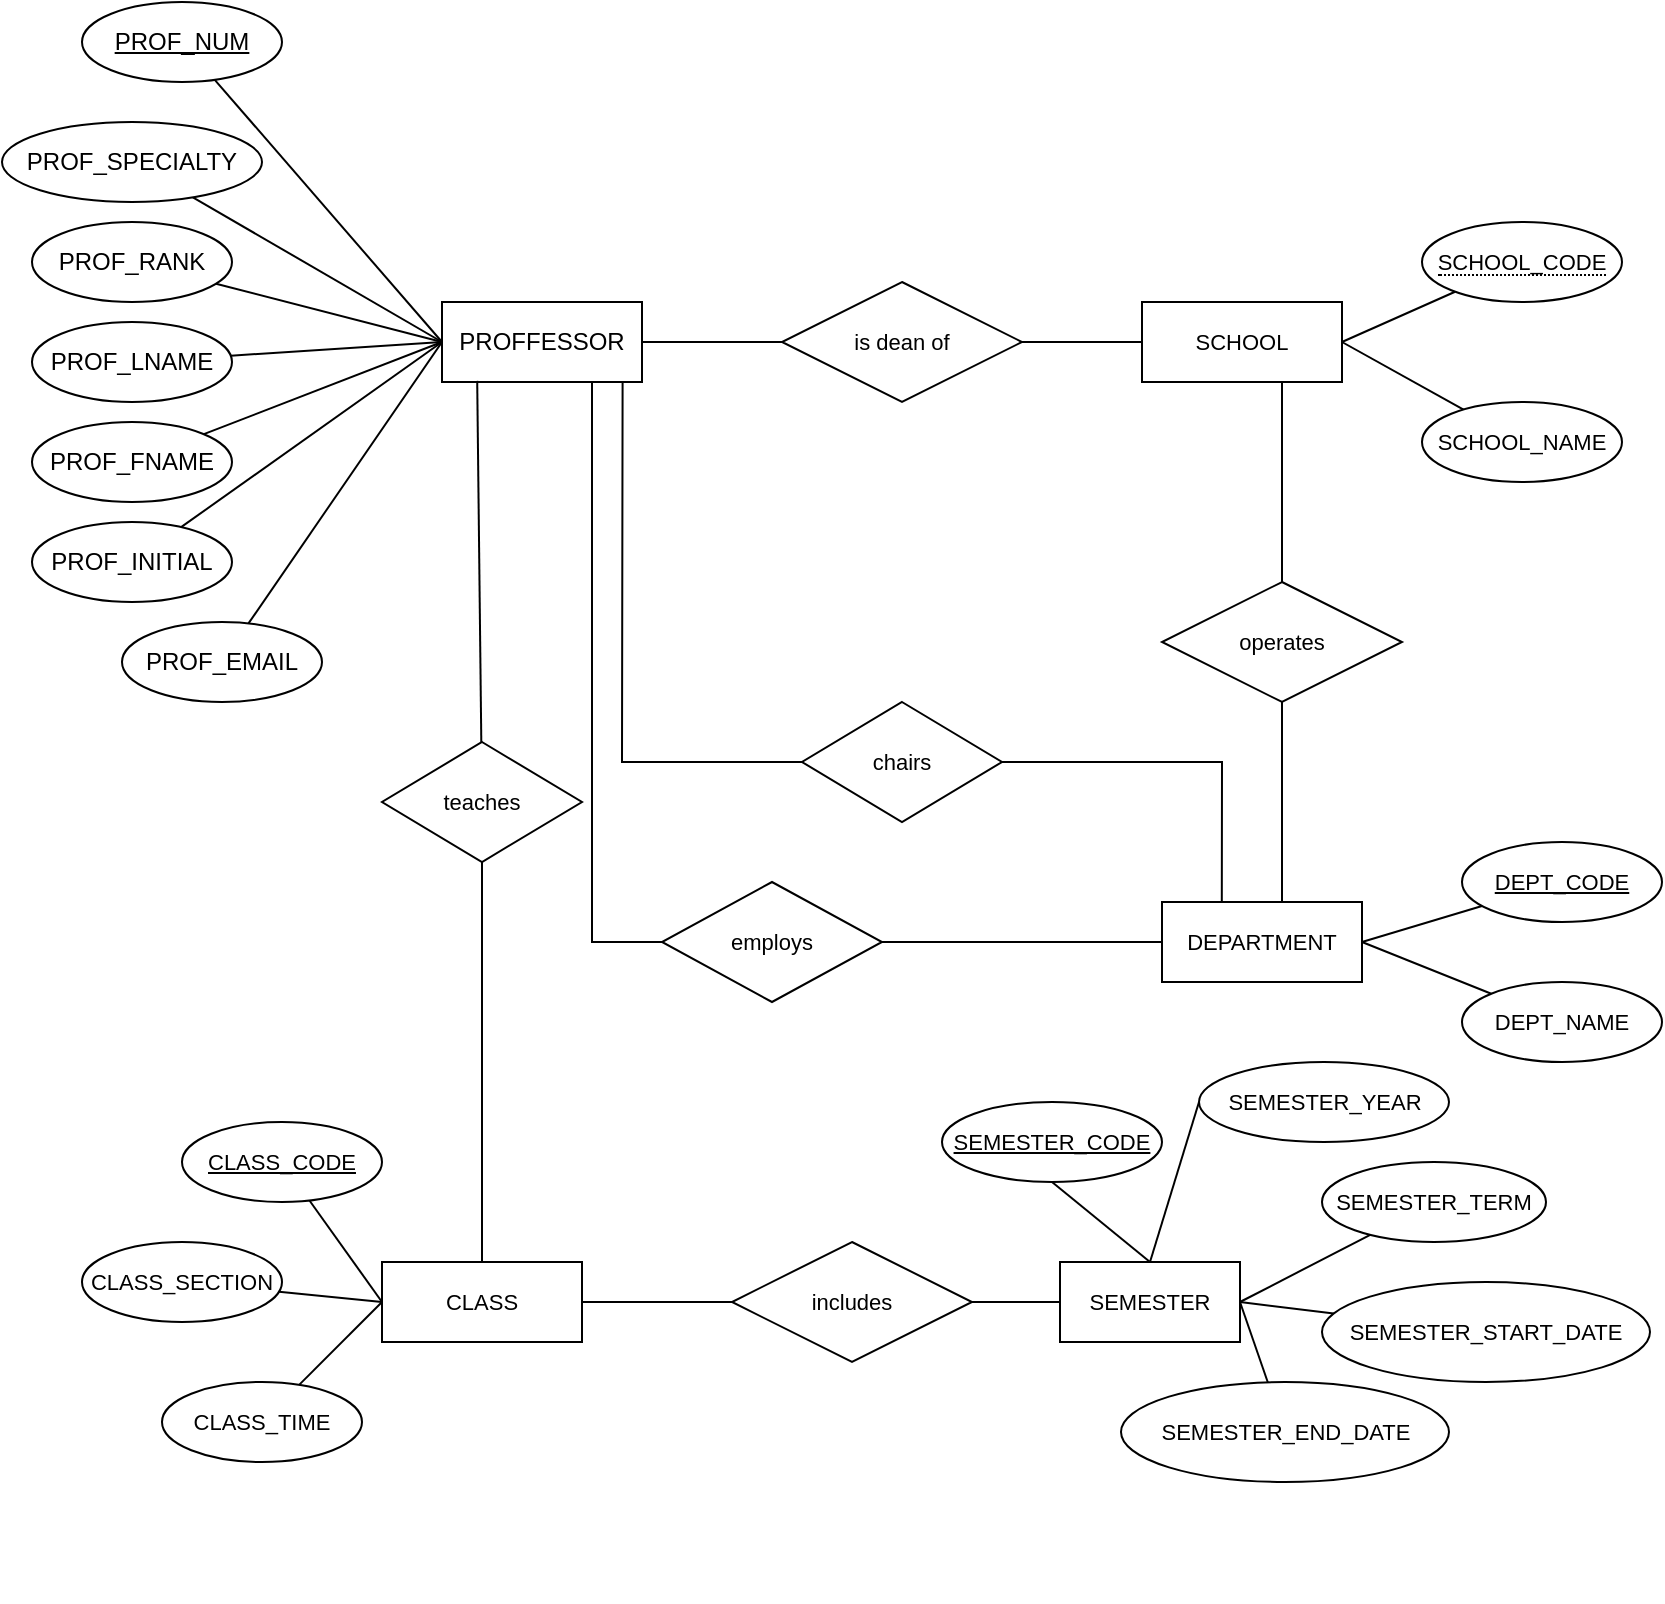 <mxfile version="21.2.9" type="github">
  <diagram name="Page-1" id="1qhT4-G71t0eJq0rlPn_">
    <mxGraphModel dx="910" dy="1605" grid="1" gridSize="10" guides="1" tooltips="1" connect="1" arrows="1" fold="1" page="1" pageScale="1" pageWidth="850" pageHeight="1100" math="0" shadow="0">
      <root>
        <mxCell id="0" />
        <mxCell id="1" parent="0" />
        <mxCell id="FiaAlyh_Qauub41eyGIU-48" value="" style="group" vertex="1" connectable="0" parent="1">
          <mxGeometry x="60" y="-510" width="320" height="350" as="geometry" />
        </mxCell>
        <mxCell id="FiaAlyh_Qauub41eyGIU-1" value="PROFFESSOR" style="whiteSpace=wrap;html=1;align=center;" vertex="1" parent="FiaAlyh_Qauub41eyGIU-48">
          <mxGeometry x="220" y="150" width="100" height="40" as="geometry" />
        </mxCell>
        <mxCell id="FiaAlyh_Qauub41eyGIU-30" style="rounded=0;orthogonalLoop=1;jettySize=auto;html=1;entryX=0;entryY=0.5;entryDx=0;entryDy=0;endArrow=none;endFill=0;" edge="1" parent="FiaAlyh_Qauub41eyGIU-48" source="FiaAlyh_Qauub41eyGIU-2" target="FiaAlyh_Qauub41eyGIU-1">
          <mxGeometry relative="1" as="geometry" />
        </mxCell>
        <mxCell id="FiaAlyh_Qauub41eyGIU-2" value="PROF_NUM" style="ellipse;whiteSpace=wrap;html=1;align=center;fontStyle=4;" vertex="1" parent="FiaAlyh_Qauub41eyGIU-48">
          <mxGeometry x="40" width="100" height="40" as="geometry" />
        </mxCell>
        <mxCell id="FiaAlyh_Qauub41eyGIU-31" style="edgeStyle=none;shape=connector;rounded=0;orthogonalLoop=1;jettySize=auto;html=1;entryX=0;entryY=0.5;entryDx=0;entryDy=0;labelBackgroundColor=default;strokeColor=default;fontFamily=Helvetica;fontSize=11;fontColor=default;endArrow=none;endFill=0;" edge="1" parent="FiaAlyh_Qauub41eyGIU-48" source="FiaAlyh_Qauub41eyGIU-3" target="FiaAlyh_Qauub41eyGIU-1">
          <mxGeometry relative="1" as="geometry" />
        </mxCell>
        <mxCell id="FiaAlyh_Qauub41eyGIU-3" value="PROF_SPECIALTY" style="ellipse;whiteSpace=wrap;html=1;align=center;" vertex="1" parent="FiaAlyh_Qauub41eyGIU-48">
          <mxGeometry y="60" width="130" height="40" as="geometry" />
        </mxCell>
        <mxCell id="FiaAlyh_Qauub41eyGIU-32" style="edgeStyle=none;shape=connector;rounded=0;orthogonalLoop=1;jettySize=auto;html=1;labelBackgroundColor=default;strokeColor=default;fontFamily=Helvetica;fontSize=11;fontColor=default;endArrow=none;endFill=0;" edge="1" parent="FiaAlyh_Qauub41eyGIU-48" source="FiaAlyh_Qauub41eyGIU-4">
          <mxGeometry relative="1" as="geometry">
            <mxPoint x="220" y="170" as="targetPoint" />
          </mxGeometry>
        </mxCell>
        <mxCell id="FiaAlyh_Qauub41eyGIU-4" value="PROF_RANK" style="ellipse;whiteSpace=wrap;html=1;align=center;" vertex="1" parent="FiaAlyh_Qauub41eyGIU-48">
          <mxGeometry x="15" y="110" width="100" height="40" as="geometry" />
        </mxCell>
        <mxCell id="FiaAlyh_Qauub41eyGIU-33" style="edgeStyle=none;shape=connector;rounded=0;orthogonalLoop=1;jettySize=auto;html=1;entryX=0;entryY=0.5;entryDx=0;entryDy=0;labelBackgroundColor=default;strokeColor=default;fontFamily=Helvetica;fontSize=11;fontColor=default;endArrow=none;endFill=0;" edge="1" parent="FiaAlyh_Qauub41eyGIU-48" source="FiaAlyh_Qauub41eyGIU-5" target="FiaAlyh_Qauub41eyGIU-1">
          <mxGeometry relative="1" as="geometry" />
        </mxCell>
        <mxCell id="FiaAlyh_Qauub41eyGIU-5" value="PROF_LNAME" style="ellipse;whiteSpace=wrap;html=1;align=center;" vertex="1" parent="FiaAlyh_Qauub41eyGIU-48">
          <mxGeometry x="15" y="160" width="100" height="40" as="geometry" />
        </mxCell>
        <mxCell id="FiaAlyh_Qauub41eyGIU-34" style="edgeStyle=none;shape=connector;rounded=0;orthogonalLoop=1;jettySize=auto;html=1;entryX=0;entryY=0.5;entryDx=0;entryDy=0;labelBackgroundColor=default;strokeColor=default;fontFamily=Helvetica;fontSize=11;fontColor=default;endArrow=none;endFill=0;" edge="1" parent="FiaAlyh_Qauub41eyGIU-48" source="FiaAlyh_Qauub41eyGIU-7" target="FiaAlyh_Qauub41eyGIU-1">
          <mxGeometry relative="1" as="geometry" />
        </mxCell>
        <mxCell id="FiaAlyh_Qauub41eyGIU-7" value="PROF_FNAME" style="ellipse;whiteSpace=wrap;html=1;align=center;" vertex="1" parent="FiaAlyh_Qauub41eyGIU-48">
          <mxGeometry x="15" y="210" width="100" height="40" as="geometry" />
        </mxCell>
        <mxCell id="FiaAlyh_Qauub41eyGIU-35" style="edgeStyle=none;shape=connector;rounded=0;orthogonalLoop=1;jettySize=auto;html=1;labelBackgroundColor=default;strokeColor=default;fontFamily=Helvetica;fontSize=11;fontColor=default;endArrow=none;endFill=0;" edge="1" parent="FiaAlyh_Qauub41eyGIU-48" source="FiaAlyh_Qauub41eyGIU-8">
          <mxGeometry relative="1" as="geometry">
            <mxPoint x="220" y="170" as="targetPoint" />
          </mxGeometry>
        </mxCell>
        <mxCell id="FiaAlyh_Qauub41eyGIU-8" value="PROF_INITIAL" style="ellipse;whiteSpace=wrap;html=1;align=center;" vertex="1" parent="FiaAlyh_Qauub41eyGIU-48">
          <mxGeometry x="15" y="260" width="100" height="40" as="geometry" />
        </mxCell>
        <mxCell id="FiaAlyh_Qauub41eyGIU-36" style="edgeStyle=none;shape=connector;rounded=0;orthogonalLoop=1;jettySize=auto;html=1;entryX=0;entryY=0.5;entryDx=0;entryDy=0;labelBackgroundColor=default;strokeColor=default;fontFamily=Helvetica;fontSize=11;fontColor=default;endArrow=none;endFill=0;" edge="1" parent="FiaAlyh_Qauub41eyGIU-48" source="FiaAlyh_Qauub41eyGIU-9" target="FiaAlyh_Qauub41eyGIU-1">
          <mxGeometry relative="1" as="geometry" />
        </mxCell>
        <mxCell id="FiaAlyh_Qauub41eyGIU-9" value="PROF_EMAIL" style="ellipse;whiteSpace=wrap;html=1;align=center;" vertex="1" parent="FiaAlyh_Qauub41eyGIU-48">
          <mxGeometry x="60" y="310" width="100" height="40" as="geometry" />
        </mxCell>
        <mxCell id="FiaAlyh_Qauub41eyGIU-52" style="edgeStyle=none;shape=connector;rounded=0;orthogonalLoop=1;jettySize=auto;html=1;entryX=0;entryY=0.5;entryDx=0;entryDy=0;labelBackgroundColor=default;strokeColor=default;fontFamily=Helvetica;fontSize=11;fontColor=default;endArrow=none;endFill=0;" edge="1" parent="1" source="FiaAlyh_Qauub41eyGIU-49" target="FiaAlyh_Qauub41eyGIU-37">
          <mxGeometry relative="1" as="geometry" />
        </mxCell>
        <mxCell id="FiaAlyh_Qauub41eyGIU-49" value="is dean of" style="shape=rhombus;perimeter=rhombusPerimeter;whiteSpace=wrap;html=1;align=center;fontFamily=Helvetica;fontSize=11;fontColor=default;" vertex="1" parent="1">
          <mxGeometry x="450" y="-370" width="120" height="60" as="geometry" />
        </mxCell>
        <mxCell id="FiaAlyh_Qauub41eyGIU-50" value="" style="group" vertex="1" connectable="0" parent="1">
          <mxGeometry x="630" y="-400" width="240" height="130" as="geometry" />
        </mxCell>
        <mxCell id="FiaAlyh_Qauub41eyGIU-37" value="SCHOOL" style="whiteSpace=wrap;html=1;align=center;fontFamily=Helvetica;fontSize=11;fontColor=default;" vertex="1" parent="FiaAlyh_Qauub41eyGIU-50">
          <mxGeometry y="40" width="100" height="40" as="geometry" />
        </mxCell>
        <mxCell id="FiaAlyh_Qauub41eyGIU-40" style="edgeStyle=none;shape=connector;rounded=0;orthogonalLoop=1;jettySize=auto;html=1;entryX=1;entryY=0.5;entryDx=0;entryDy=0;labelBackgroundColor=default;strokeColor=default;fontFamily=Helvetica;fontSize=11;fontColor=default;endArrow=none;endFill=0;" edge="1" parent="FiaAlyh_Qauub41eyGIU-50" source="FiaAlyh_Qauub41eyGIU-38" target="FiaAlyh_Qauub41eyGIU-37">
          <mxGeometry relative="1" as="geometry" />
        </mxCell>
        <mxCell id="FiaAlyh_Qauub41eyGIU-38" value="&lt;span style=&quot;border-bottom: 1px dotted&quot;&gt;SCHOOL_CODE&lt;/span&gt;" style="ellipse;whiteSpace=wrap;html=1;align=center;fontFamily=Helvetica;fontSize=11;fontColor=default;" vertex="1" parent="FiaAlyh_Qauub41eyGIU-50">
          <mxGeometry x="140" width="100" height="40" as="geometry" />
        </mxCell>
        <mxCell id="FiaAlyh_Qauub41eyGIU-41" style="edgeStyle=none;shape=connector;rounded=0;orthogonalLoop=1;jettySize=auto;html=1;entryX=1;entryY=0.5;entryDx=0;entryDy=0;labelBackgroundColor=default;strokeColor=default;fontFamily=Helvetica;fontSize=11;fontColor=default;endArrow=none;endFill=0;" edge="1" parent="FiaAlyh_Qauub41eyGIU-50" source="FiaAlyh_Qauub41eyGIU-39" target="FiaAlyh_Qauub41eyGIU-37">
          <mxGeometry relative="1" as="geometry" />
        </mxCell>
        <mxCell id="FiaAlyh_Qauub41eyGIU-39" value="SCHOOL_NAME" style="ellipse;whiteSpace=wrap;html=1;align=center;fontFamily=Helvetica;fontSize=11;fontColor=default;" vertex="1" parent="FiaAlyh_Qauub41eyGIU-50">
          <mxGeometry x="140" y="90" width="100" height="40" as="geometry" />
        </mxCell>
        <mxCell id="FiaAlyh_Qauub41eyGIU-51" style="edgeStyle=none;shape=connector;rounded=0;orthogonalLoop=1;jettySize=auto;html=1;entryX=0;entryY=0.5;entryDx=0;entryDy=0;labelBackgroundColor=default;strokeColor=default;fontFamily=Helvetica;fontSize=11;fontColor=default;endArrow=none;endFill=0;" edge="1" parent="1" source="FiaAlyh_Qauub41eyGIU-1" target="FiaAlyh_Qauub41eyGIU-49">
          <mxGeometry relative="1" as="geometry" />
        </mxCell>
        <mxCell id="FiaAlyh_Qauub41eyGIU-53" value="" style="group" vertex="1" connectable="0" parent="1">
          <mxGeometry x="640" y="-90" width="250" height="110" as="geometry" />
        </mxCell>
        <mxCell id="FiaAlyh_Qauub41eyGIU-42" value="DEPARTMENT" style="whiteSpace=wrap;html=1;align=center;fontFamily=Helvetica;fontSize=11;fontColor=default;" vertex="1" parent="FiaAlyh_Qauub41eyGIU-53">
          <mxGeometry y="30" width="100" height="40" as="geometry" />
        </mxCell>
        <mxCell id="FiaAlyh_Qauub41eyGIU-47" style="edgeStyle=none;shape=connector;rounded=0;orthogonalLoop=1;jettySize=auto;html=1;entryX=1;entryY=0.5;entryDx=0;entryDy=0;labelBackgroundColor=default;strokeColor=default;fontFamily=Helvetica;fontSize=11;fontColor=default;endArrow=none;endFill=0;" edge="1" parent="FiaAlyh_Qauub41eyGIU-53" source="FiaAlyh_Qauub41eyGIU-43" target="FiaAlyh_Qauub41eyGIU-42">
          <mxGeometry relative="1" as="geometry" />
        </mxCell>
        <mxCell id="FiaAlyh_Qauub41eyGIU-43" value="DEPT_NAME" style="ellipse;whiteSpace=wrap;html=1;align=center;fontFamily=Helvetica;fontSize=11;fontColor=default;" vertex="1" parent="FiaAlyh_Qauub41eyGIU-53">
          <mxGeometry x="150" y="70" width="100" height="40" as="geometry" />
        </mxCell>
        <mxCell id="FiaAlyh_Qauub41eyGIU-46" style="edgeStyle=none;shape=connector;rounded=0;orthogonalLoop=1;jettySize=auto;html=1;entryX=1;entryY=0.5;entryDx=0;entryDy=0;labelBackgroundColor=default;strokeColor=default;fontFamily=Helvetica;fontSize=11;fontColor=default;endArrow=none;endFill=0;" edge="1" parent="FiaAlyh_Qauub41eyGIU-53" source="FiaAlyh_Qauub41eyGIU-45" target="FiaAlyh_Qauub41eyGIU-42">
          <mxGeometry relative="1" as="geometry" />
        </mxCell>
        <mxCell id="FiaAlyh_Qauub41eyGIU-45" value="DEPT_CODE" style="ellipse;whiteSpace=wrap;html=1;align=center;fontStyle=4;fontFamily=Helvetica;fontSize=11;fontColor=default;" vertex="1" parent="FiaAlyh_Qauub41eyGIU-53">
          <mxGeometry x="150" width="100" height="40" as="geometry" />
        </mxCell>
        <mxCell id="FiaAlyh_Qauub41eyGIU-56" style="edgeStyle=none;shape=connector;rounded=0;orthogonalLoop=1;jettySize=auto;html=1;entryX=0.299;entryY=0.005;entryDx=0;entryDy=0;labelBackgroundColor=default;strokeColor=default;fontFamily=Helvetica;fontSize=11;fontColor=default;endArrow=none;endFill=0;exitX=1;exitY=0.5;exitDx=0;exitDy=0;entryPerimeter=0;" edge="1" parent="1" source="FiaAlyh_Qauub41eyGIU-54" target="FiaAlyh_Qauub41eyGIU-42">
          <mxGeometry relative="1" as="geometry">
            <Array as="points">
              <mxPoint x="670" y="-130" />
            </Array>
          </mxGeometry>
        </mxCell>
        <mxCell id="FiaAlyh_Qauub41eyGIU-54" value="chairs" style="shape=rhombus;perimeter=rhombusPerimeter;whiteSpace=wrap;html=1;align=center;fontFamily=Helvetica;fontSize=11;fontColor=default;" vertex="1" parent="1">
          <mxGeometry x="460" y="-160" width="100" height="60" as="geometry" />
        </mxCell>
        <mxCell id="FiaAlyh_Qauub41eyGIU-55" style="edgeStyle=none;shape=connector;rounded=0;orthogonalLoop=1;jettySize=auto;html=1;entryX=0;entryY=0.5;entryDx=0;entryDy=0;labelBackgroundColor=default;strokeColor=default;fontFamily=Helvetica;fontSize=11;fontColor=default;endArrow=none;endFill=0;exitX=0.903;exitY=0.995;exitDx=0;exitDy=0;exitPerimeter=0;" edge="1" parent="1" source="FiaAlyh_Qauub41eyGIU-1" target="FiaAlyh_Qauub41eyGIU-54">
          <mxGeometry relative="1" as="geometry">
            <Array as="points">
              <mxPoint x="370" y="-130" />
            </Array>
          </mxGeometry>
        </mxCell>
        <mxCell id="FiaAlyh_Qauub41eyGIU-59" style="edgeStyle=none;shape=connector;rounded=0;orthogonalLoop=1;jettySize=auto;html=1;entryX=0;entryY=0.5;entryDx=0;entryDy=0;labelBackgroundColor=default;strokeColor=default;fontFamily=Helvetica;fontSize=11;fontColor=default;endArrow=none;endFill=0;exitX=1;exitY=0.5;exitDx=0;exitDy=0;" edge="1" parent="1" source="FiaAlyh_Qauub41eyGIU-58" target="FiaAlyh_Qauub41eyGIU-42">
          <mxGeometry relative="1" as="geometry" />
        </mxCell>
        <mxCell id="FiaAlyh_Qauub41eyGIU-58" value="employs" style="shape=rhombus;perimeter=rhombusPerimeter;whiteSpace=wrap;html=1;align=center;fontFamily=Helvetica;fontSize=11;fontColor=default;" vertex="1" parent="1">
          <mxGeometry x="390" y="-70" width="110" height="60" as="geometry" />
        </mxCell>
        <mxCell id="FiaAlyh_Qauub41eyGIU-57" style="edgeStyle=none;shape=connector;rounded=0;orthogonalLoop=1;jettySize=auto;html=1;labelBackgroundColor=default;strokeColor=default;fontFamily=Helvetica;fontSize=11;fontColor=default;endArrow=none;endFill=0;entryX=0;entryY=0.5;entryDx=0;entryDy=0;exitX=0.75;exitY=1;exitDx=0;exitDy=0;" edge="1" parent="1" source="FiaAlyh_Qauub41eyGIU-1" target="FiaAlyh_Qauub41eyGIU-58">
          <mxGeometry relative="1" as="geometry">
            <mxPoint x="390" y="-130" as="targetPoint" />
            <Array as="points">
              <mxPoint x="355" y="-180" />
              <mxPoint x="355" y="-40" />
            </Array>
          </mxGeometry>
        </mxCell>
        <mxCell id="FiaAlyh_Qauub41eyGIU-61" style="edgeStyle=none;shape=connector;rounded=0;orthogonalLoop=1;jettySize=auto;html=1;labelBackgroundColor=default;strokeColor=default;fontFamily=Helvetica;fontSize=11;fontColor=default;endArrow=none;endFill=0;" edge="1" parent="1" source="FiaAlyh_Qauub41eyGIU-60">
          <mxGeometry relative="1" as="geometry">
            <mxPoint x="700" y="-320" as="targetPoint" />
          </mxGeometry>
        </mxCell>
        <mxCell id="FiaAlyh_Qauub41eyGIU-62" style="edgeStyle=none;shape=connector;rounded=0;orthogonalLoop=1;jettySize=auto;html=1;labelBackgroundColor=default;strokeColor=default;fontFamily=Helvetica;fontSize=11;fontColor=default;endArrow=none;endFill=0;" edge="1" parent="1" source="FiaAlyh_Qauub41eyGIU-60">
          <mxGeometry relative="1" as="geometry">
            <mxPoint x="700" y="-60" as="targetPoint" />
          </mxGeometry>
        </mxCell>
        <mxCell id="FiaAlyh_Qauub41eyGIU-60" value="operates" style="shape=rhombus;perimeter=rhombusPerimeter;whiteSpace=wrap;html=1;align=center;fontFamily=Helvetica;fontSize=11;fontColor=default;" vertex="1" parent="1">
          <mxGeometry x="640" y="-220" width="120" height="60" as="geometry" />
        </mxCell>
        <mxCell id="FiaAlyh_Qauub41eyGIU-70" value="" style="group" vertex="1" connectable="0" parent="1">
          <mxGeometry x="90" y="50" width="260" height="160" as="geometry" />
        </mxCell>
        <mxCell id="FiaAlyh_Qauub41eyGIU-63" value="CLASS" style="whiteSpace=wrap;html=1;align=center;fontFamily=Helvetica;fontSize=11;fontColor=default;" vertex="1" parent="FiaAlyh_Qauub41eyGIU-70">
          <mxGeometry x="160" y="70" width="100" height="40" as="geometry" />
        </mxCell>
        <mxCell id="FiaAlyh_Qauub41eyGIU-67" style="edgeStyle=none;shape=connector;rounded=0;orthogonalLoop=1;jettySize=auto;html=1;entryX=0;entryY=0.5;entryDx=0;entryDy=0;labelBackgroundColor=default;strokeColor=default;fontFamily=Helvetica;fontSize=11;fontColor=default;endArrow=none;endFill=0;" edge="1" parent="FiaAlyh_Qauub41eyGIU-70" source="FiaAlyh_Qauub41eyGIU-64" target="FiaAlyh_Qauub41eyGIU-63">
          <mxGeometry relative="1" as="geometry" />
        </mxCell>
        <mxCell id="FiaAlyh_Qauub41eyGIU-64" value="CLASS_CODE" style="ellipse;whiteSpace=wrap;html=1;align=center;fontStyle=4;fontFamily=Helvetica;fontSize=11;fontColor=default;" vertex="1" parent="FiaAlyh_Qauub41eyGIU-70">
          <mxGeometry x="60" width="100" height="40" as="geometry" />
        </mxCell>
        <mxCell id="FiaAlyh_Qauub41eyGIU-68" style="edgeStyle=none;shape=connector;rounded=0;orthogonalLoop=1;jettySize=auto;html=1;entryX=0;entryY=0.5;entryDx=0;entryDy=0;labelBackgroundColor=default;strokeColor=default;fontFamily=Helvetica;fontSize=11;fontColor=default;endArrow=none;endFill=0;" edge="1" parent="FiaAlyh_Qauub41eyGIU-70" source="FiaAlyh_Qauub41eyGIU-65" target="FiaAlyh_Qauub41eyGIU-63">
          <mxGeometry relative="1" as="geometry" />
        </mxCell>
        <mxCell id="FiaAlyh_Qauub41eyGIU-65" value="CLASS_SECTION" style="ellipse;whiteSpace=wrap;html=1;align=center;fontFamily=Helvetica;fontSize=11;fontColor=default;" vertex="1" parent="FiaAlyh_Qauub41eyGIU-70">
          <mxGeometry x="10" y="60" width="100" height="40" as="geometry" />
        </mxCell>
        <mxCell id="FiaAlyh_Qauub41eyGIU-72" style="edgeStyle=none;shape=connector;rounded=0;orthogonalLoop=1;jettySize=auto;html=1;entryX=0.176;entryY=0.986;entryDx=0;entryDy=0;entryPerimeter=0;labelBackgroundColor=default;strokeColor=default;fontFamily=Helvetica;fontSize=11;fontColor=default;endArrow=none;endFill=0;" edge="1" parent="1" source="FiaAlyh_Qauub41eyGIU-71" target="FiaAlyh_Qauub41eyGIU-1">
          <mxGeometry relative="1" as="geometry" />
        </mxCell>
        <mxCell id="FiaAlyh_Qauub41eyGIU-73" style="edgeStyle=none;shape=connector;rounded=0;orthogonalLoop=1;jettySize=auto;html=1;labelBackgroundColor=default;strokeColor=default;fontFamily=Helvetica;fontSize=11;fontColor=default;endArrow=none;endFill=0;" edge="1" parent="1" source="FiaAlyh_Qauub41eyGIU-71" target="FiaAlyh_Qauub41eyGIU-63">
          <mxGeometry relative="1" as="geometry" />
        </mxCell>
        <mxCell id="FiaAlyh_Qauub41eyGIU-71" value="teaches" style="shape=rhombus;perimeter=rhombusPerimeter;whiteSpace=wrap;html=1;align=center;fontFamily=Helvetica;fontSize=11;fontColor=default;" vertex="1" parent="1">
          <mxGeometry x="250" y="-140" width="100" height="60" as="geometry" />
        </mxCell>
        <mxCell id="FiaAlyh_Qauub41eyGIU-87" value="" style="group" vertex="1" connectable="0" parent="1">
          <mxGeometry x="589" y="40" width="301" height="250" as="geometry" />
        </mxCell>
        <mxCell id="FiaAlyh_Qauub41eyGIU-74" value="SEMESTER" style="whiteSpace=wrap;html=1;align=center;fontFamily=Helvetica;fontSize=11;fontColor=default;" vertex="1" parent="FiaAlyh_Qauub41eyGIU-87">
          <mxGeometry y="80" width="90" height="40" as="geometry" />
        </mxCell>
        <mxCell id="FiaAlyh_Qauub41eyGIU-76" value="SEMESTER_YEAR" style="ellipse;whiteSpace=wrap;html=1;align=center;fontFamily=Helvetica;fontSize=11;fontColor=default;" vertex="1" parent="FiaAlyh_Qauub41eyGIU-87">
          <mxGeometry x="69.5" y="-20" width="125" height="40" as="geometry" />
        </mxCell>
        <mxCell id="FiaAlyh_Qauub41eyGIU-82" style="edgeStyle=none;shape=connector;rounded=0;orthogonalLoop=1;jettySize=auto;html=1;exitX=0.5;exitY=0;exitDx=0;exitDy=0;entryX=0;entryY=0.5;entryDx=0;entryDy=0;labelBackgroundColor=default;strokeColor=default;fontFamily=Helvetica;fontSize=11;fontColor=default;endArrow=none;endFill=0;" edge="1" parent="FiaAlyh_Qauub41eyGIU-87" source="FiaAlyh_Qauub41eyGIU-74" target="FiaAlyh_Qauub41eyGIU-76">
          <mxGeometry relative="1" as="geometry" />
        </mxCell>
        <mxCell id="FiaAlyh_Qauub41eyGIU-84" style="edgeStyle=none;shape=connector;rounded=0;orthogonalLoop=1;jettySize=auto;html=1;entryX=1;entryY=0.5;entryDx=0;entryDy=0;labelBackgroundColor=default;strokeColor=default;fontFamily=Helvetica;fontSize=11;fontColor=default;endArrow=none;endFill=0;" edge="1" parent="FiaAlyh_Qauub41eyGIU-87" source="FiaAlyh_Qauub41eyGIU-77" target="FiaAlyh_Qauub41eyGIU-74">
          <mxGeometry relative="1" as="geometry" />
        </mxCell>
        <mxCell id="FiaAlyh_Qauub41eyGIU-77" value="SEMESTER_TERM" style="ellipse;whiteSpace=wrap;html=1;align=center;fontFamily=Helvetica;fontSize=11;fontColor=default;" vertex="1" parent="FiaAlyh_Qauub41eyGIU-87">
          <mxGeometry x="131" y="30" width="112" height="40" as="geometry" />
        </mxCell>
        <mxCell id="FiaAlyh_Qauub41eyGIU-85" style="edgeStyle=none;shape=connector;rounded=0;orthogonalLoop=1;jettySize=auto;html=1;entryX=1;entryY=0.5;entryDx=0;entryDy=0;labelBackgroundColor=default;strokeColor=default;fontFamily=Helvetica;fontSize=11;fontColor=default;endArrow=none;endFill=0;" edge="1" parent="FiaAlyh_Qauub41eyGIU-87" source="FiaAlyh_Qauub41eyGIU-78" target="FiaAlyh_Qauub41eyGIU-74">
          <mxGeometry relative="1" as="geometry" />
        </mxCell>
        <mxCell id="FiaAlyh_Qauub41eyGIU-86" style="edgeStyle=none;shape=connector;rounded=0;orthogonalLoop=1;jettySize=auto;html=1;entryX=1;entryY=0.5;entryDx=0;entryDy=0;labelBackgroundColor=default;strokeColor=default;fontFamily=Helvetica;fontSize=11;fontColor=default;endArrow=none;endFill=0;" edge="1" parent="FiaAlyh_Qauub41eyGIU-87" source="FiaAlyh_Qauub41eyGIU-79" target="FiaAlyh_Qauub41eyGIU-74">
          <mxGeometry relative="1" as="geometry" />
        </mxCell>
        <mxCell id="FiaAlyh_Qauub41eyGIU-79" value="SEMESTER_END_DATE" style="ellipse;whiteSpace=wrap;html=1;align=center;fontFamily=Helvetica;fontSize=11;fontColor=default;" vertex="1" parent="FiaAlyh_Qauub41eyGIU-87">
          <mxGeometry x="30.5" y="140" width="164" height="50" as="geometry" />
        </mxCell>
        <mxCell id="FiaAlyh_Qauub41eyGIU-78" value="SEMESTER_START_DATE" style="ellipse;whiteSpace=wrap;html=1;align=center;fontFamily=Helvetica;fontSize=11;fontColor=default;" vertex="1" parent="FiaAlyh_Qauub41eyGIU-87">
          <mxGeometry x="131" y="90" width="164" height="50" as="geometry" />
        </mxCell>
        <mxCell id="FiaAlyh_Qauub41eyGIU-75" value="SEMESTER_CODE" style="ellipse;whiteSpace=wrap;html=1;align=center;fontStyle=4;fontFamily=Helvetica;fontSize=11;fontColor=default;" vertex="1" parent="FiaAlyh_Qauub41eyGIU-87">
          <mxGeometry x="-59" width="110" height="40" as="geometry" />
        </mxCell>
        <mxCell id="FiaAlyh_Qauub41eyGIU-83" style="edgeStyle=none;shape=connector;rounded=0;orthogonalLoop=1;jettySize=auto;html=1;exitX=0.5;exitY=0;exitDx=0;exitDy=0;entryX=0.5;entryY=1;entryDx=0;entryDy=0;labelBackgroundColor=default;strokeColor=default;fontFamily=Helvetica;fontSize=11;fontColor=default;endArrow=none;endFill=0;" edge="1" parent="FiaAlyh_Qauub41eyGIU-87" source="FiaAlyh_Qauub41eyGIU-74" target="FiaAlyh_Qauub41eyGIU-75">
          <mxGeometry relative="1" as="geometry" />
        </mxCell>
        <mxCell id="FiaAlyh_Qauub41eyGIU-90" style="edgeStyle=none;shape=connector;rounded=0;orthogonalLoop=1;jettySize=auto;html=1;entryX=0;entryY=0.5;entryDx=0;entryDy=0;labelBackgroundColor=default;strokeColor=default;fontFamily=Helvetica;fontSize=11;fontColor=default;endArrow=none;endFill=0;" edge="1" parent="1" source="FiaAlyh_Qauub41eyGIU-88" target="FiaAlyh_Qauub41eyGIU-74">
          <mxGeometry relative="1" as="geometry" />
        </mxCell>
        <mxCell id="FiaAlyh_Qauub41eyGIU-88" value="includes" style="shape=rhombus;perimeter=rhombusPerimeter;whiteSpace=wrap;html=1;align=center;fontFamily=Helvetica;fontSize=11;fontColor=default;" vertex="1" parent="1">
          <mxGeometry x="425" y="110" width="120" height="60" as="geometry" />
        </mxCell>
        <mxCell id="FiaAlyh_Qauub41eyGIU-89" style="edgeStyle=none;shape=connector;rounded=0;orthogonalLoop=1;jettySize=auto;html=1;entryX=0;entryY=0.5;entryDx=0;entryDy=0;labelBackgroundColor=default;strokeColor=default;fontFamily=Helvetica;fontSize=11;fontColor=default;endArrow=none;endFill=0;" edge="1" parent="1" source="FiaAlyh_Qauub41eyGIU-63" target="FiaAlyh_Qauub41eyGIU-88">
          <mxGeometry relative="1" as="geometry" />
        </mxCell>
        <mxCell id="FiaAlyh_Qauub41eyGIU-66" value="CLASS_TIME" style="ellipse;whiteSpace=wrap;html=1;align=center;fontFamily=Helvetica;fontSize=11;fontColor=default;" vertex="1" parent="1">
          <mxGeometry x="140" y="180" width="100" height="40" as="geometry" />
        </mxCell>
        <mxCell id="FiaAlyh_Qauub41eyGIU-69" style="edgeStyle=none;shape=connector;rounded=0;orthogonalLoop=1;jettySize=auto;html=1;entryX=0;entryY=0.5;entryDx=0;entryDy=0;labelBackgroundColor=default;strokeColor=default;fontFamily=Helvetica;fontSize=11;fontColor=default;endArrow=none;endFill=0;" edge="1" parent="1" source="FiaAlyh_Qauub41eyGIU-66" target="FiaAlyh_Qauub41eyGIU-63">
          <mxGeometry relative="1" as="geometry" />
        </mxCell>
      </root>
    </mxGraphModel>
  </diagram>
</mxfile>
